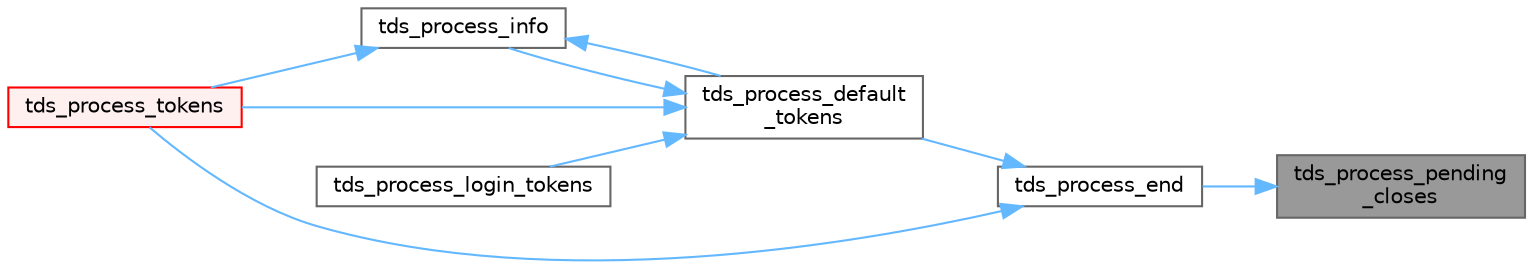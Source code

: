 digraph "tds_process_pending_closes"
{
 // LATEX_PDF_SIZE
  bgcolor="transparent";
  edge [fontname=Helvetica,fontsize=10,labelfontname=Helvetica,labelfontsize=10];
  node [fontname=Helvetica,fontsize=10,shape=box,height=0.2,width=0.4];
  rankdir="RL";
  Node1 [id="Node000001",label="tds_process_pending\l_closes",height=0.2,width=0.4,color="gray40", fillcolor="grey60", style="filled", fontcolor="black",tooltip="Attempt to close all deferred closes (dynamics and cursors)."];
  Node1 -> Node2 [id="edge1_Node000001_Node000002",dir="back",color="steelblue1",style="solid",tooltip=" "];
  Node2 [id="Node000002",label="tds_process_end",height=0.2,width=0.4,color="grey40", fillcolor="white", style="filled",URL="$a00580.html#ga7a081cf9bb8f04ead12f0299fb7c4cd9",tooltip="tds_process_end() processes any of the DONE, DONEPROC, or DONEINPROC tokens."];
  Node2 -> Node3 [id="edge2_Node000002_Node000003",dir="back",color="steelblue1",style="solid",tooltip=" "];
  Node3 [id="Node000003",label="tds_process_default\l_tokens",height=0.2,width=0.4,color="grey40", fillcolor="white", style="filled",URL="$a00580.html#ga39453d084f3f780ac4602d4abf2839f7",tooltip="tds_process_default_tokens() is a catch all function that is called to process tokens not known to ot..."];
  Node3 -> Node4 [id="edge3_Node000003_Node000004",dir="back",color="steelblue1",style="solid",tooltip=" "];
  Node4 [id="Node000004",label="tds_process_info",height=0.2,width=0.4,color="grey40", fillcolor="white", style="filled",URL="$a00580.html#ga65a2316369529731732f200c190d05d6",tooltip="tds_process_info() is called for INFO, ERR, or EED tokens and is responsible for calling the CLI's me..."];
  Node4 -> Node3 [id="edge4_Node000004_Node000003",dir="back",color="steelblue1",style="solid",tooltip=" "];
  Node4 -> Node5 [id="edge5_Node000004_Node000005",dir="back",color="steelblue1",style="solid",tooltip=" "];
  Node5 [id="Node000005",label="tds_process_tokens",height=0.2,width=0.4,color="red", fillcolor="#FFF0F0", style="filled",URL="$a00580.html#gabfc9de1d1fe718818caf63a4be4035a6",tooltip="process all streams."];
  Node3 -> Node35 [id="edge6_Node000003_Node000035",dir="back",color="steelblue1",style="solid",tooltip=" "];
  Node35 [id="Node000035",label="tds_process_login_tokens",height=0.2,width=0.4,color="grey40", fillcolor="white", style="filled",URL="$a00580.html#ga93945b42d45ee28ae1296b35a1c1e9bb",tooltip="tds_process_login_tokens() is called after sending the login packet to the server."];
  Node3 -> Node5 [id="edge7_Node000003_Node000005",dir="back",color="steelblue1",style="solid",tooltip=" "];
  Node2 -> Node5 [id="edge8_Node000002_Node000005",dir="back",color="steelblue1",style="solid",tooltip=" "];
}

